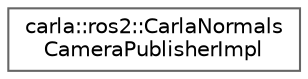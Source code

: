 digraph "类继承关系图"
{
 // INTERACTIVE_SVG=YES
 // LATEX_PDF_SIZE
  bgcolor="transparent";
  edge [fontname=Helvetica,fontsize=10,labelfontname=Helvetica,labelfontsize=10];
  node [fontname=Helvetica,fontsize=10,shape=box,height=0.2,width=0.4];
  rankdir="LR";
  Node0 [id="Node000000",label="carla::ros2::CarlaNormals\lCameraPublisherImpl",height=0.2,width=0.4,color="grey40", fillcolor="white", style="filled",URL="$df/d96/structcarla_1_1ros2_1_1CarlaNormalsCameraPublisherImpl.html",tooltip=" "];
}
